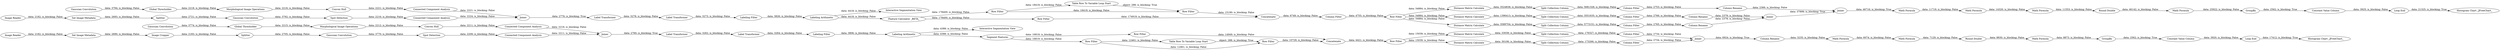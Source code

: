 digraph {
	"792093855540283753_318" [label="Interactive Segmentation View"]
	"-9056008750870984322_347" [label="Round Double"]
	"6036008348612357749_1" [label="Convex Hull"]
	"792093855540283753_305" [label="Image Cropper"]
	"6036008348612357749_317" [label="Gaussian Convolution"]
	"-8108857499144131492_327" [label="Distance Matrix Calculate"]
	"6036008348612357749_309" [label="Connected Component Analysis"]
	"792093855540283753_349" [label="Table Row To Variable Loop Start"]
	"5719761982131975894_302" [label="Spot Detection"]
	"792093855540283753_346" [label="Row Filter"]
	"6036008348612357749_319" [label="Morphological Image Operations"]
	"-9056008750870984322_352" [label="Column Rename"]
	"792093855540283753_357" [label="Constant Value Column"]
	"-8108857499144131492_320" [label=Concatenate]
	"792093855540283753_304" [label=Splitter]
	"792093855540283753_355" [label="Row Filter"]
	"6036008348612357749_15" [label="Global Thresholder"]
	"-9056008750870984322_345" [label=GroupBy]
	"-8108857499144131492_42" [label="Split Collection Column"]
	"6036008348612357749_310" [label=Joiner]
	"792093855540283753_313" [label="Segment Features"]
	"-9056008750870984322_342" [label="Math Formula"]
	"-9056008750870984322_346" [label="Column Filter"]
	"-9056008750870984322_327" [label="Distance Matrix Calculate"]
	"792093855540283753_341" [label="Constant Value Column"]
	"-9056008750870984322_341" [label="Math Formula"]
	"-9056008750870984322_335" [label="Distance Matrix Calculate"]
	"792093855540283753_312" [label="Labeling Arithmetic"]
	"6036008348612357749_314" [label="Labeling Filter"]
	"-9056008750870984322_343" [label="Math Formula"]
	"792093855540283753_345" [label=Splitter]
	"792093855540283753_354" [label="Set Image Metadata"]
	"-8108857499144131492_337" [label=Joiner]
	"-9056008750870984322_320" [label=Concatenate]
	"-8108857499144131492_342" [label="Math Formula"]
	"792093855540283753_315" [label="Row Filter"]
	"5719761982131975894_15" [label="Global Thresholder"]
	"5719761982131975894_301" [label="Gaussian Convolution"]
	"-9056008750870984322_354" [label="Math Formula"]
	"792093855540283753_350" [label="Interactive Segmentation View"]
	"5719761982131975894_309" [label="Connected Component Analysis"]
	"-9056008750870984322_344" [label="Column Rename"]
	"6036008348612357749_301" [label="Gaussian Convolution"]
	"6036008348612357749_26" [label="Label Transformer"]
	"792093855540283753_335" [label="Table Row To Variable Loop Start"]
	"-9056008750870984322_7" [label="Split Collection Column"]
	"-9056008750870984322_329" [label="Distance Matrix Calculate"]
	"-8108857499144131492_343" [label="Math Formula"]
	"5719761982131975894_314" [label="Labeling Filter"]
	"792093855540283753_352" [label="Row Filter"]
	"5719761982131975894_308" [label="Connected Component Analysis"]
	"-9056008750870984322_340" [label="Column Filter"]
	"-9056008750870984322_349" [label="Column Filter"]
	"-9056008750870984322_348" [label=Joiner]
	"-8108857499144131492_335" [label="Column Filter"]
	"5719761982131975894_1" [label="Convex Hull"]
	"792093855540283753_338" [label="Loop End"]
	"6036008348612357749_27" [label="Label Transformer"]
	"-8108857499144131492_344" [label="Column Rename"]
	"792093855540283753_2" [label="Image Reader"]
	"5719761982131975894_319" [label="Morphological Image Operations"]
	"6036008348612357749_308" [label="Connected Component Analysis"]
	"-8108857499144131492_341" [label="Math Formula"]
	"-8108857499144131492_329" [label="Distance Matrix Calculate"]
	"5719761982131975894_26" [label="Label Transformer"]
	"-9056008750870984322_353" [label="Column Rename"]
	"5719761982131975894_27" [label="Label Transformer"]
	"792093855540283753_351" [label="Loop End"]
	"792093855540283753_316" [label="Row Filter"]
	"-8108857499144131492_336" [label="Column Filter"]
	"792093855540283753_356" [label="Feature Calculator _BETA_"]
	"792093855540283753_336" [label="Row Filter"]
	"-8108857499144131492_7" [label="Split Collection Column"]
	"5719761982131975894_310" [label=Joiner]
	"-9056008750870984322_336" [label="Split Collection Column"]
	"-9056008750870984322_328" [label="Row Filter"]
	"-9056008750870984322_350" [label="Column Filter"]
	"5719761982131975894_317" [label="Gaussian Convolution"]
	"-8108857499144131492_328" [label="Row Filter"]
	"792093855540283753_359" [label="Histogram Chart _JFreeChart_"]
	"792093855540283753_347" [label="Image Reader"]
	"792093855540283753_360" [label="Histogram Chart _JFreeChart_"]
	"-8108857499144131492_340" [label=GroupBy]
	"-9056008750870984322_351" [label=Joiner]
	"792093855540283753_343" [label="Labeling Arithmetic"]
	"792093855540283753_331" [label="Set Image Metadata"]
	"-8108857499144131492_339" [label="Round Double"]
	"-9056008750870984322_42" [label="Split Collection Column"]
	"6036008348612357749_302" [label="Spot Detection"]
	"-9056008750870984322_348" -> "-9056008750870984322_341" [label="data: 46716; is_blocking: True"]
	"-9056008750870984322_328" -> "-9056008750870984322_327" [label="data: 34884; is_blocking: False"]
	"792093855540283753_335" -> "792093855540283753_336" [label="object: 288; is_blocking: True"]
	"6036008348612357749_308" -> "6036008348612357749_310" [label="data: 2211; is_blocking: False"]
	"5719761982131975894_1" -> "5719761982131975894_309" [label="data: 2221; is_blocking: False"]
	"792093855540283753_351" -> "792093855540283753_360" [label="data: 21325; is_blocking: True"]
	"5719761982131975894_319" -> "5719761982131975894_1" [label="data: 2216; is_blocking: False"]
	"5719761982131975894_314" -> "792093855540283753_343" [label="data: 3826; is_blocking: False"]
	"792093855540283753_352" -> "-9056008750870984322_320" [label="data: 174919; is_blocking: False"]
	"-9056008750870984322_345" -> "792093855540283753_341" [label="data: 2562; is_blocking: True"]
	"-9056008750870984322_353" -> "-9056008750870984322_351" [label="data: 2379; is_blocking: False"]
	"792093855540283753_355" -> "-9056008750870984322_320" [label="data: 15190; is_blocking: False"]
	"-8108857499144131492_339" -> "-8108857499144131492_342" [label="data: 8830; is_blocking: False"]
	"-9056008750870984322_346" -> "-9056008750870984322_352" [label="data: 2765; is_blocking: False"]
	"-9056008750870984322_343" -> "-9056008750870984322_354" [label="data: 14320; is_blocking: False"]
	"-9056008750870984322_42" -> "-9056008750870984322_346" [label="data: 5773151; is_blocking: False"]
	"-8108857499144131492_340" -> "792093855540283753_357" [label="data: 2562; is_blocking: True"]
	"792093855540283753_354" -> "792093855540283753_345" [label="data: 2693; is_blocking: False"]
	"-8108857499144131492_42" -> "-8108857499144131492_336" [label="data: 173266; is_blocking: False"]
	"-9056008750870984322_328" -> "-9056008750870984322_329" [label="data: 34884; is_blocking: False"]
	"792093855540283753_2" -> "792093855540283753_331" [label="data: 2182; is_blocking: False"]
	"-9056008750870984322_351" -> "-9056008750870984322_348" [label="data: 37899; is_blocking: True"]
	"792093855540283753_338" -> "792093855540283753_359" [label="data: 17412; is_blocking: True"]
	"-9056008750870984322_342" -> "-9056008750870984322_345" [label="data: 25922; is_blocking: False"]
	"792093855540283753_315" -> "-8108857499144131492_320" [label="data: 14949; is_blocking: False"]
	"-8108857499144131492_344" -> "-8108857499144131492_341" [label="data: 3235; is_blocking: False"]
	"-8108857499144131492_329" -> "-8108857499144131492_42" [label="data: 30106; is_blocking: False"]
	"5719761982131975894_26" -> "5719761982131975894_27" [label="data: 3278; is_blocking: False"]
	"6036008348612357749_309" -> "6036008348612357749_310" [label="data: 2216; is_blocking: False"]
	"-8108857499144131492_341" -> "-8108857499144131492_343" [label="data: 6074; is_blocking: False"]
	"792093855540283753_349" -> "792093855540283753_355" [label="object: 288; is_blocking: True"]
	"6036008348612357749_314" -> "792093855540283753_312" [label="data: 3806; is_blocking: False"]
	"792093855540283753_356" -> "792093855540283753_346" [label="data: 178400; is_blocking: False"]
	"6036008348612357749_15" -> "6036008348612357749_319" [label="data: 2215; is_blocking: False"]
	"6036008348612357749_319" -> "6036008348612357749_1" [label="data: 2212; is_blocking: False"]
	"-9056008750870984322_335" -> "-9056008750870984322_336" [label="data: 1396413; is_blocking: False"]
	"792093855540283753_312" -> "792093855540283753_318" [label="data: 4388; is_blocking: False"]
	"6036008348612357749_302" -> "6036008348612357749_308" [label="data: 2209; is_blocking: False"]
	"5719761982131975894_317" -> "5719761982131975894_302" [label="data: 3792; is_blocking: False"]
	"-9056008750870984322_327" -> "-9056008750870984322_7" [label="data: 3524838; is_blocking: False"]
	"792093855540283753_313" -> "792093855540283753_316" [label="data: 16819; is_blocking: False"]
	"5719761982131975894_27" -> "5719761982131975894_314" [label="data: 3273; is_blocking: False"]
	"792093855540283753_346" -> "792093855540283753_355" [label="data: 18419; is_blocking: False"]
	"792093855540283753_345" -> "5719761982131975894_317" [label="data: 2721; is_blocking: False"]
	"792093855540283753_343" -> "792093855540283753_356" [label="data: 4418; is_blocking: False"]
	"-9056008750870984322_320" -> "-9056008750870984322_340" [label="data: 6749; is_blocking: False"]
	"792093855540283753_341" -> "792093855540283753_351" [label="data: 3925; is_blocking: False"]
	"5719761982131975894_310" -> "5719761982131975894_26" [label="data: 2776; is_blocking: True"]
	"-9056008750870984322_329" -> "-9056008750870984322_42" [label="data: 3589704; is_blocking: False"]
	"-9056008750870984322_328" -> "-9056008750870984322_335" [label="data: 34884; is_blocking: False"]
	"792093855540283753_331" -> "792093855540283753_305" [label="data: 2690; is_blocking: False"]
	"6036008348612357749_301" -> "6036008348612357749_15" [label="data: 3774; is_blocking: False"]
	"5719761982131975894_309" -> "5719761982131975894_310" [label="data: 2221; is_blocking: False"]
	"-9056008750870984322_347" -> "-9056008750870984322_342" [label="data: 46142; is_blocking: False"]
	"-8108857499144131492_336" -> "-8108857499144131492_337" [label="data: 2734; is_blocking: False"]
	"5719761982131975894_308" -> "5719761982131975894_310" [label="data: 2224; is_blocking: False"]
	"-8108857499144131492_335" -> "-8108857499144131492_337" [label="data: 2734; is_blocking: False"]
	"6036008348612357749_317" -> "6036008348612357749_302" [label="data: 3770; is_blocking: False"]
	"-9056008750870984322_350" -> "-9056008750870984322_353" [label="data: 2766; is_blocking: False"]
	"6036008348612357749_1" -> "6036008348612357749_309" [label="data: 2211; is_blocking: False"]
	"792093855540283753_347" -> "792093855540283753_354" [label="data: 2182; is_blocking: False"]
	"792093855540283753_356" -> "792093855540283753_352" [label="data: 178400; is_blocking: False"]
	"-8108857499144131492_337" -> "-8108857499144131492_344" [label="data: 6924; is_blocking: True"]
	"5719761982131975894_301" -> "5719761982131975894_15" [label="data: 3794; is_blocking: False"]
	"792093855540283753_316" -> "792093855540283753_335" [label="data: 12461; is_blocking: False"]
	"792093855540283753_336" -> "-8108857499144131492_320" [label="data: 10729; is_blocking: False"]
	"792093855540283753_305" -> "792093855540283753_304" [label="data: 2183; is_blocking: False"]
	"-8108857499144131492_343" -> "-8108857499144131492_339" [label="data: 7129; is_blocking: False"]
	"-9056008750870984322_336" -> "-9056008750870984322_350" [label="data: 3551635; is_blocking: False"]
	"-8108857499144131492_320" -> "-8108857499144131492_328" [label="data: 4421; is_blocking: False"]
	"-9056008750870984322_349" -> "-9056008750870984322_344" [label="data: 2753; is_blocking: False"]
	"792093855540283753_343" -> "792093855540283753_350" [label="data: 4418; is_blocking: False"]
	"-8108857499144131492_327" -> "-8108857499144131492_7" [label="data: 33039; is_blocking: False"]
	"792093855540283753_312" -> "792093855540283753_313" [label="data: 4388; is_blocking: False"]
	"-9056008750870984322_354" -> "-9056008750870984322_347" [label="data: 11553; is_blocking: False"]
	"-8108857499144131492_328" -> "-8108857499144131492_329" [label="data: 15039; is_blocking: False"]
	"-9056008750870984322_340" -> "-9056008750870984322_328" [label="data: 4755; is_blocking: False"]
	"792093855540283753_304" -> "6036008348612357749_317" [label="data: 2705; is_blocking: False"]
	"792093855540283753_346" -> "792093855540283753_349" [label="data: 18419; is_blocking: False"]
	"792093855540283753_316" -> "792093855540283753_336" [label="data: 12461; is_blocking: False"]
	"792093855540283753_313" -> "792093855540283753_315" [label="data: 16819; is_blocking: False"]
	"-8108857499144131492_7" -> "-8108857499144131492_335" [label="data: 176327; is_blocking: False"]
	"6036008348612357749_27" -> "6036008348612357749_314" [label="data: 3264; is_blocking: False"]
	"5719761982131975894_15" -> "5719761982131975894_319" [label="data: 2218; is_blocking: False"]
	"-9056008750870984322_341" -> "-9056008750870984322_343" [label="data: 11719; is_blocking: False"]
	"5719761982131975894_302" -> "5719761982131975894_308" [label="data: 2216; is_blocking: False"]
	"-9056008750870984322_344" -> "-9056008750870984322_348" [label="data: 2366; is_blocking: False"]
	"792093855540283753_357" -> "792093855540283753_338" [label="data: 3920; is_blocking: False"]
	"-8108857499144131492_328" -> "-8108857499144131492_327" [label="data: 15039; is_blocking: False"]
	"6036008348612357749_310" -> "6036008348612357749_26" [label="data: 2760; is_blocking: True"]
	"-9056008750870984322_352" -> "-9056008750870984322_351" [label="data: 2378; is_blocking: False"]
	"6036008348612357749_26" -> "6036008348612357749_27" [label="data: 3262; is_blocking: False"]
	"-8108857499144131492_342" -> "-8108857499144131492_340" [label="data: 8873; is_blocking: False"]
	"-9056008750870984322_7" -> "-9056008750870984322_349" [label="data: 5681328; is_blocking: False"]
	rankdir=LR
}
